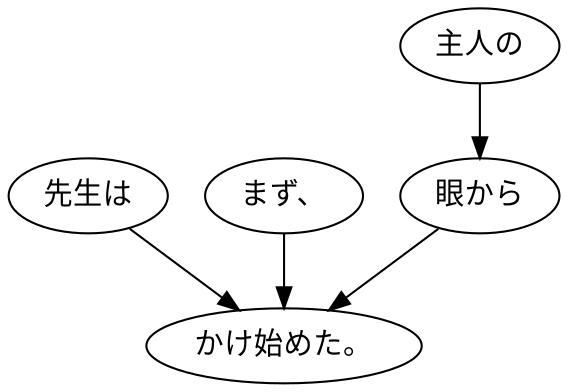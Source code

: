 digraph graph5422 {
	node0 [label="先生は"];
	node1 [label="まず、"];
	node2 [label="主人の"];
	node3 [label="眼から"];
	node4 [label="かけ始めた。"];
	node0 -> node4;
	node1 -> node4;
	node2 -> node3;
	node3 -> node4;
}
